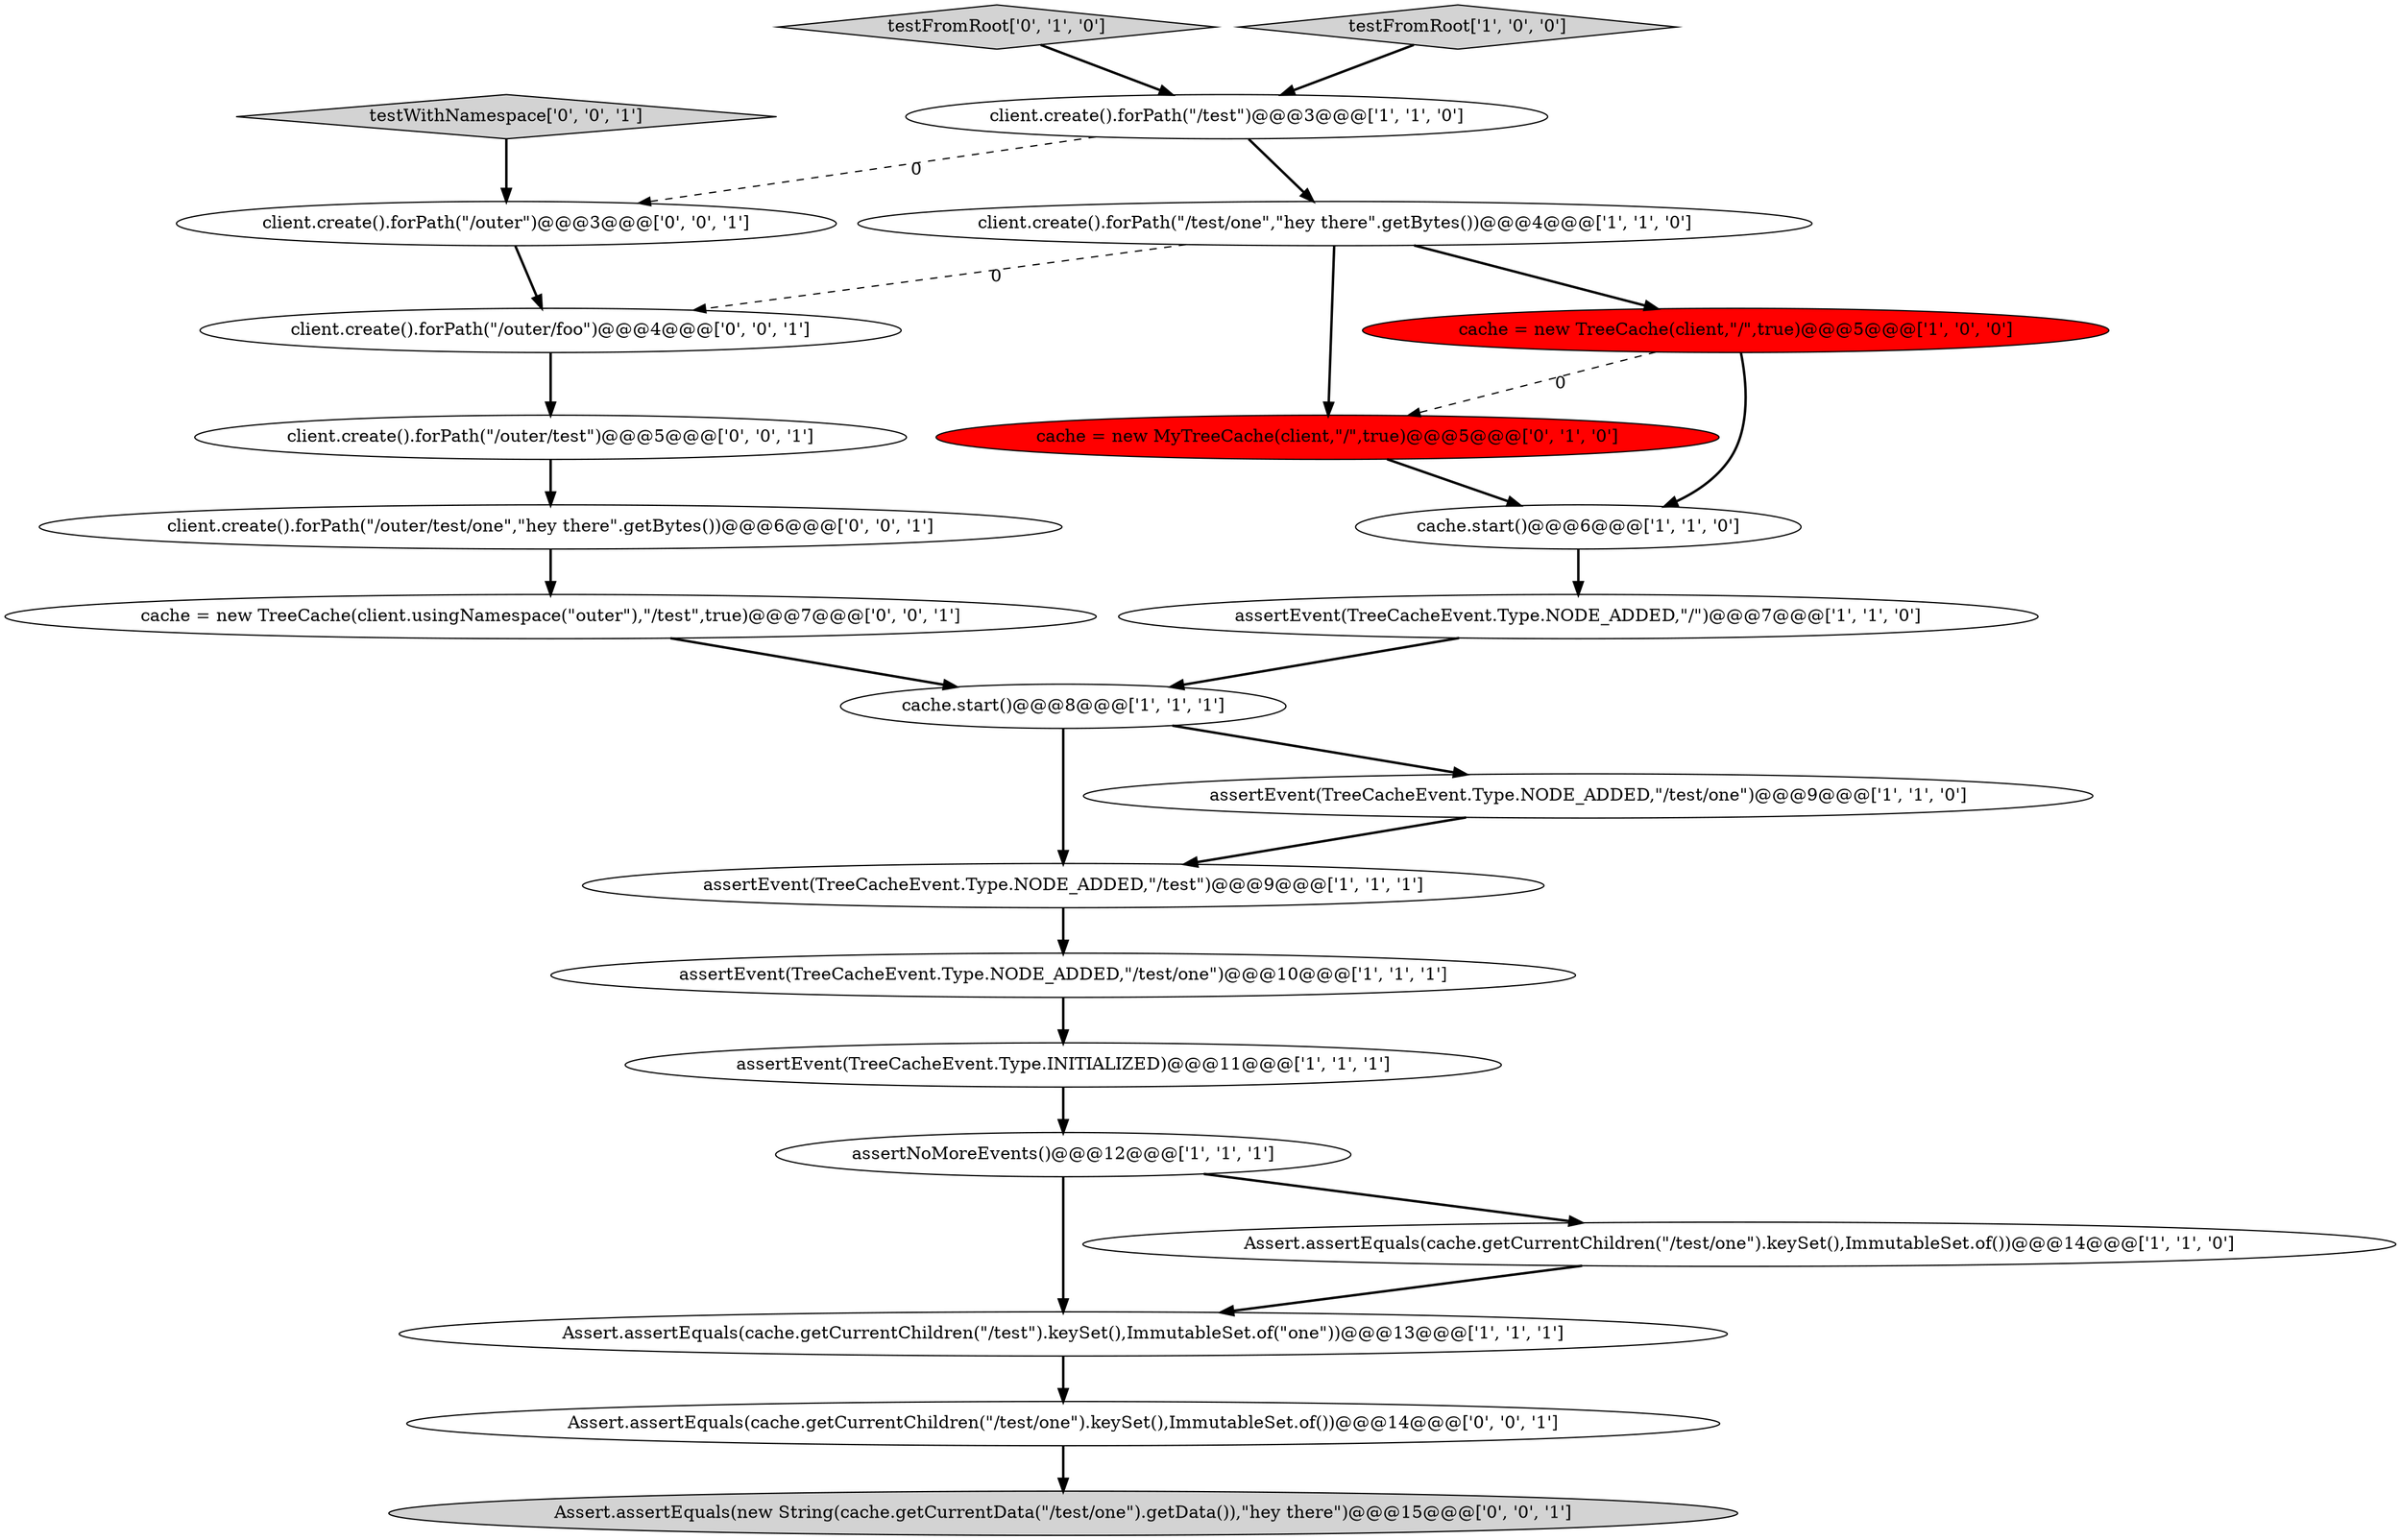 digraph {
11 [style = filled, label = "assertEvent(TreeCacheEvent.Type.INITIALIZED)@@@11@@@['1', '1', '1']", fillcolor = white, shape = ellipse image = "AAA0AAABBB1BBB"];
19 [style = filled, label = "client.create().forPath(\"/outer/foo\")@@@4@@@['0', '0', '1']", fillcolor = white, shape = ellipse image = "AAA0AAABBB3BBB"];
9 [style = filled, label = "Assert.assertEquals(cache.getCurrentChildren(\"/test\").keySet(),ImmutableSet.of(\"one\"))@@@13@@@['1', '1', '1']", fillcolor = white, shape = ellipse image = "AAA0AAABBB1BBB"];
17 [style = filled, label = "client.create().forPath(\"/outer\")@@@3@@@['0', '0', '1']", fillcolor = white, shape = ellipse image = "AAA0AAABBB3BBB"];
16 [style = filled, label = "cache = new TreeCache(client.usingNamespace(\"outer\"),\"/test\",true)@@@7@@@['0', '0', '1']", fillcolor = white, shape = ellipse image = "AAA0AAABBB3BBB"];
22 [style = filled, label = "client.create().forPath(\"/outer/test/one\",\"hey there\".getBytes())@@@6@@@['0', '0', '1']", fillcolor = white, shape = ellipse image = "AAA0AAABBB3BBB"];
15 [style = filled, label = "testFromRoot['0', '1', '0']", fillcolor = lightgray, shape = diamond image = "AAA0AAABBB2BBB"];
14 [style = filled, label = "cache = new MyTreeCache(client,\"/\",true)@@@5@@@['0', '1', '0']", fillcolor = red, shape = ellipse image = "AAA1AAABBB2BBB"];
23 [style = filled, label = "testWithNamespace['0', '0', '1']", fillcolor = lightgray, shape = diamond image = "AAA0AAABBB3BBB"];
12 [style = filled, label = "cache.start()@@@6@@@['1', '1', '0']", fillcolor = white, shape = ellipse image = "AAA0AAABBB1BBB"];
13 [style = filled, label = "assertNoMoreEvents()@@@12@@@['1', '1', '1']", fillcolor = white, shape = ellipse image = "AAA0AAABBB1BBB"];
6 [style = filled, label = "client.create().forPath(\"/test\")@@@3@@@['1', '1', '0']", fillcolor = white, shape = ellipse image = "AAA0AAABBB1BBB"];
0 [style = filled, label = "cache = new TreeCache(client,\"/\",true)@@@5@@@['1', '0', '0']", fillcolor = red, shape = ellipse image = "AAA1AAABBB1BBB"];
20 [style = filled, label = "Assert.assertEquals(new String(cache.getCurrentData(\"/test/one\").getData()),\"hey there\")@@@15@@@['0', '0', '1']", fillcolor = lightgray, shape = ellipse image = "AAA0AAABBB3BBB"];
8 [style = filled, label = "Assert.assertEquals(cache.getCurrentChildren(\"/test/one\").keySet(),ImmutableSet.of())@@@14@@@['1', '1', '0']", fillcolor = white, shape = ellipse image = "AAA0AAABBB1BBB"];
7 [style = filled, label = "assertEvent(TreeCacheEvent.Type.NODE_ADDED,\"/test\")@@@9@@@['1', '1', '1']", fillcolor = white, shape = ellipse image = "AAA0AAABBB1BBB"];
5 [style = filled, label = "assertEvent(TreeCacheEvent.Type.NODE_ADDED,\"/test/one\")@@@10@@@['1', '1', '1']", fillcolor = white, shape = ellipse image = "AAA0AAABBB1BBB"];
1 [style = filled, label = "client.create().forPath(\"/test/one\",\"hey there\".getBytes())@@@4@@@['1', '1', '0']", fillcolor = white, shape = ellipse image = "AAA0AAABBB1BBB"];
4 [style = filled, label = "testFromRoot['1', '0', '0']", fillcolor = lightgray, shape = diamond image = "AAA0AAABBB1BBB"];
3 [style = filled, label = "assertEvent(TreeCacheEvent.Type.NODE_ADDED,\"/test/one\")@@@9@@@['1', '1', '0']", fillcolor = white, shape = ellipse image = "AAA0AAABBB1BBB"];
2 [style = filled, label = "cache.start()@@@8@@@['1', '1', '1']", fillcolor = white, shape = ellipse image = "AAA0AAABBB1BBB"];
18 [style = filled, label = "client.create().forPath(\"/outer/test\")@@@5@@@['0', '0', '1']", fillcolor = white, shape = ellipse image = "AAA0AAABBB3BBB"];
21 [style = filled, label = "Assert.assertEquals(cache.getCurrentChildren(\"/test/one\").keySet(),ImmutableSet.of())@@@14@@@['0', '0', '1']", fillcolor = white, shape = ellipse image = "AAA0AAABBB3BBB"];
10 [style = filled, label = "assertEvent(TreeCacheEvent.Type.NODE_ADDED,\"/\")@@@7@@@['1', '1', '0']", fillcolor = white, shape = ellipse image = "AAA0AAABBB1BBB"];
19->18 [style = bold, label=""];
4->6 [style = bold, label=""];
22->16 [style = bold, label=""];
0->12 [style = bold, label=""];
2->3 [style = bold, label=""];
1->19 [style = dashed, label="0"];
15->6 [style = bold, label=""];
6->17 [style = dashed, label="0"];
1->0 [style = bold, label=""];
16->2 [style = bold, label=""];
17->19 [style = bold, label=""];
0->14 [style = dashed, label="0"];
6->1 [style = bold, label=""];
7->5 [style = bold, label=""];
12->10 [style = bold, label=""];
18->22 [style = bold, label=""];
21->20 [style = bold, label=""];
3->7 [style = bold, label=""];
14->12 [style = bold, label=""];
11->13 [style = bold, label=""];
8->9 [style = bold, label=""];
9->21 [style = bold, label=""];
23->17 [style = bold, label=""];
10->2 [style = bold, label=""];
5->11 [style = bold, label=""];
1->14 [style = bold, label=""];
13->9 [style = bold, label=""];
2->7 [style = bold, label=""];
13->8 [style = bold, label=""];
}
